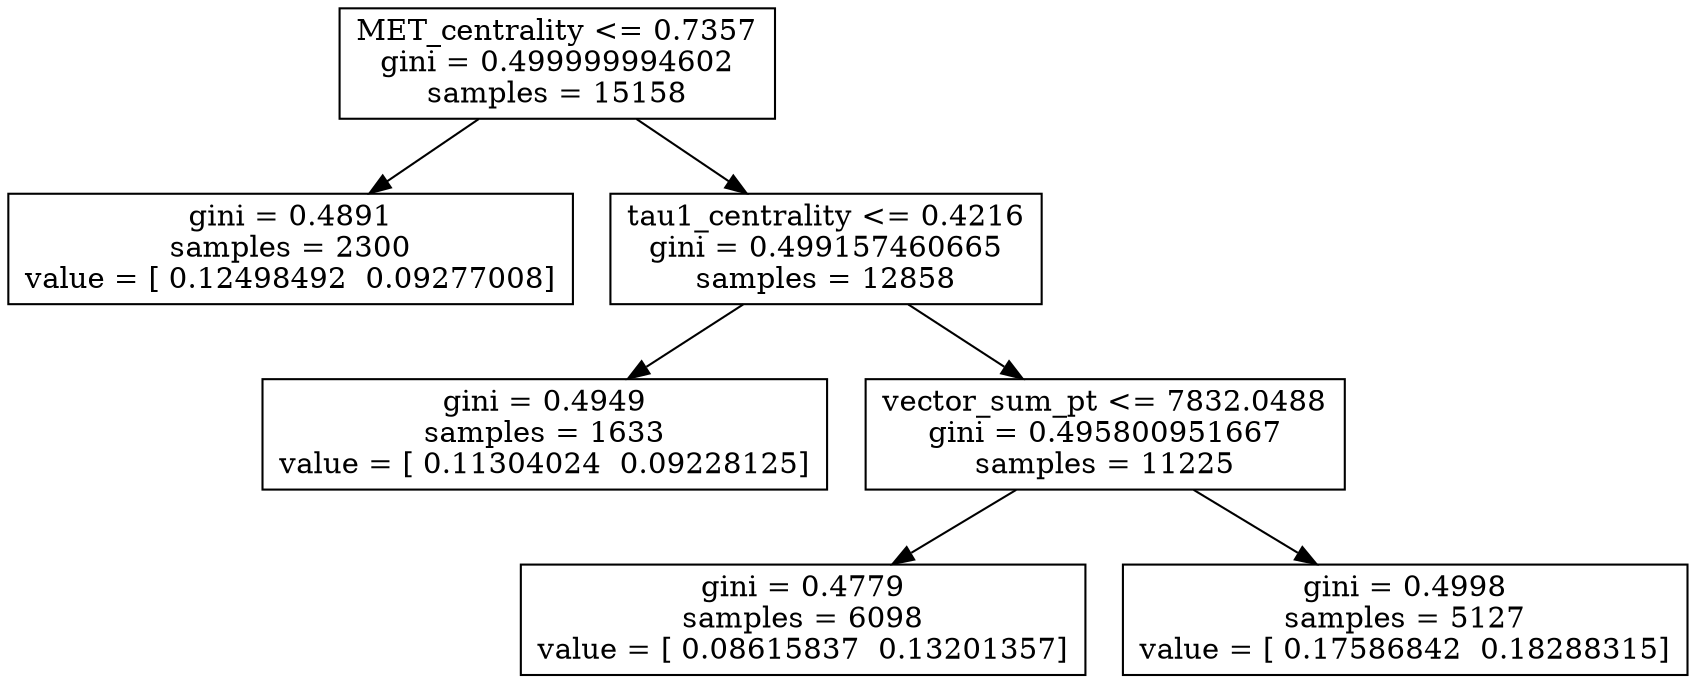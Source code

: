 digraph Tree {
0 [label="MET_centrality <= 0.7357\ngini = 0.499999994602\nsamples = 15158", shape="box"] ;
1 [label="gini = 0.4891\nsamples = 2300\nvalue = [ 0.12498492  0.09277008]", shape="box"] ;
0 -> 1 ;
2 [label="tau1_centrality <= 0.4216\ngini = 0.499157460665\nsamples = 12858", shape="box"] ;
0 -> 2 ;
3 [label="gini = 0.4949\nsamples = 1633\nvalue = [ 0.11304024  0.09228125]", shape="box"] ;
2 -> 3 ;
4 [label="vector_sum_pt <= 7832.0488\ngini = 0.495800951667\nsamples = 11225", shape="box"] ;
2 -> 4 ;
5 [label="gini = 0.4779\nsamples = 6098\nvalue = [ 0.08615837  0.13201357]", shape="box"] ;
4 -> 5 ;
6 [label="gini = 0.4998\nsamples = 5127\nvalue = [ 0.17586842  0.18288315]", shape="box"] ;
4 -> 6 ;
}